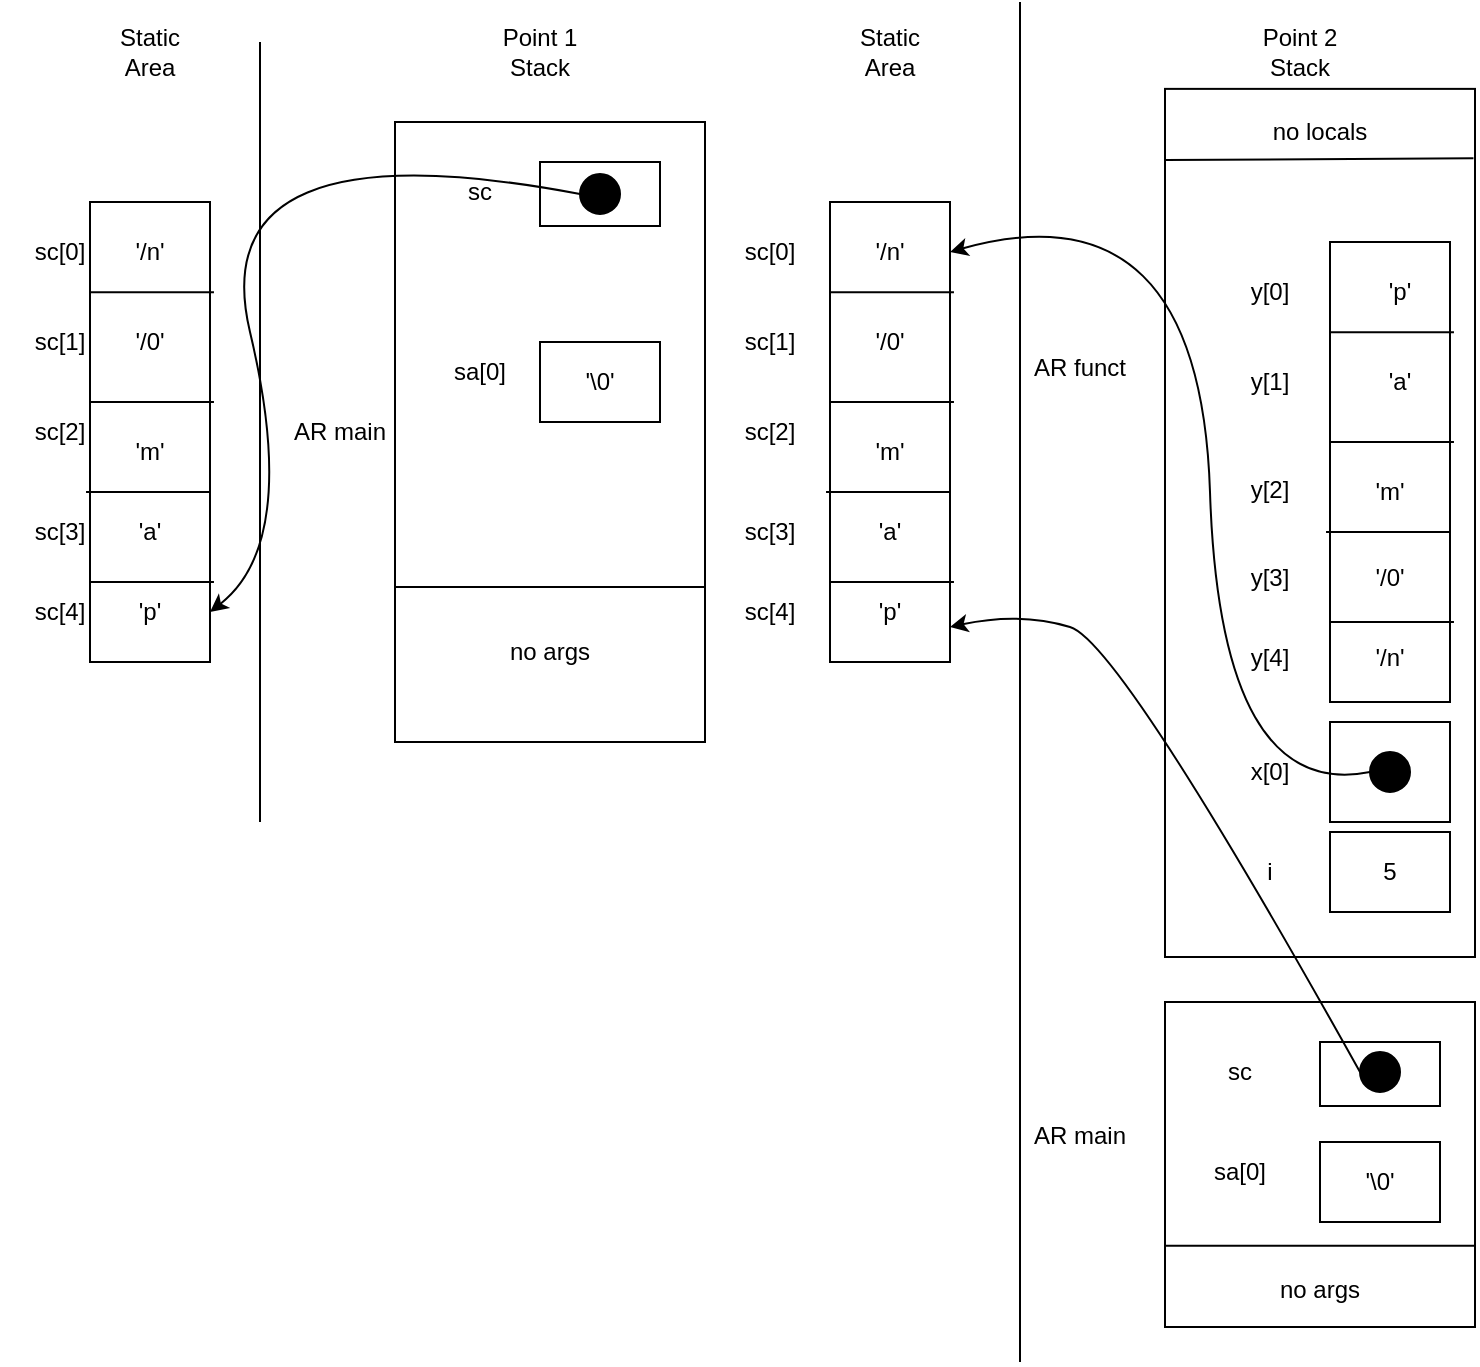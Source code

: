 <mxfile version="15.5.6" type="device"><diagram id="OukCNRDPukKhbD4BXV_s" name="Page-1"><mxGraphModel dx="700" dy="792" grid="1" gridSize="10" guides="1" tooltips="1" connect="1" arrows="1" fold="1" page="1" pageScale="1" pageWidth="850" pageHeight="1100" math="0" shadow="0"><root><mxCell id="0"/><mxCell id="1" parent="0"/><mxCell id="CPLFjXa0mKpdT-VIWQtt-1" value="Point 1 Stack" style="text;html=1;strokeColor=none;fillColor=none;align=center;verticalAlign=middle;whiteSpace=wrap;rounded=0;" vertex="1" parent="1"><mxGeometry x="250" y="30" width="60" height="30" as="geometry"/></mxCell><mxCell id="CPLFjXa0mKpdT-VIWQtt-2" value="" style="endArrow=none;html=1;rounded=0;" edge="1" parent="1"><mxGeometry width="50" height="50" relative="1" as="geometry"><mxPoint x="140" y="430" as="sourcePoint"/><mxPoint x="140" y="40" as="targetPoint"/></mxGeometry></mxCell><mxCell id="CPLFjXa0mKpdT-VIWQtt-3" value="Static Area" style="text;html=1;strokeColor=none;fillColor=none;align=center;verticalAlign=middle;whiteSpace=wrap;rounded=0;" vertex="1" parent="1"><mxGeometry x="55" y="30" width="60" height="30" as="geometry"/></mxCell><mxCell id="CPLFjXa0mKpdT-VIWQtt-4" value="" style="rounded=0;whiteSpace=wrap;html=1;rotation=90;" vertex="1" parent="1"><mxGeometry x="-30" y="205" width="230" height="60" as="geometry"/></mxCell><mxCell id="CPLFjXa0mKpdT-VIWQtt-5" value="" style="endArrow=none;html=1;rounded=0;exitX=0.196;exitY=1;exitDx=0;exitDy=0;exitPerimeter=0;entryX=0.196;entryY=-0.033;entryDx=0;entryDy=0;entryPerimeter=0;" edge="1" parent="1" source="CPLFjXa0mKpdT-VIWQtt-4" target="CPLFjXa0mKpdT-VIWQtt-4"><mxGeometry width="50" height="50" relative="1" as="geometry"><mxPoint x="330" y="420" as="sourcePoint"/><mxPoint x="380" y="370" as="targetPoint"/></mxGeometry></mxCell><mxCell id="CPLFjXa0mKpdT-VIWQtt-6" value="" style="endArrow=none;html=1;rounded=0;exitX=0.196;exitY=1;exitDx=0;exitDy=0;exitPerimeter=0;entryX=0.196;entryY=-0.033;entryDx=0;entryDy=0;entryPerimeter=0;" edge="1" parent="1"><mxGeometry width="50" height="50" relative="1" as="geometry"><mxPoint x="55" y="220.0" as="sourcePoint"/><mxPoint x="116.98" y="220.0" as="targetPoint"/></mxGeometry></mxCell><mxCell id="CPLFjXa0mKpdT-VIWQtt-7" value="" style="endArrow=none;html=1;rounded=0;exitX=0.196;exitY=1;exitDx=0;exitDy=0;exitPerimeter=0;entryX=0.196;entryY=-0.033;entryDx=0;entryDy=0;entryPerimeter=0;" edge="1" parent="1"><mxGeometry width="50" height="50" relative="1" as="geometry"><mxPoint x="53.02" y="265.0" as="sourcePoint"/><mxPoint x="115.0" y="265.0" as="targetPoint"/></mxGeometry></mxCell><mxCell id="CPLFjXa0mKpdT-VIWQtt-8" value="" style="endArrow=none;html=1;rounded=0;exitX=0.196;exitY=1;exitDx=0;exitDy=0;exitPerimeter=0;entryX=0.196;entryY=-0.033;entryDx=0;entryDy=0;entryPerimeter=0;" edge="1" parent="1"><mxGeometry width="50" height="50" relative="1" as="geometry"><mxPoint x="55" y="310.0" as="sourcePoint"/><mxPoint x="116.98" y="310.0" as="targetPoint"/></mxGeometry></mxCell><mxCell id="CPLFjXa0mKpdT-VIWQtt-9" value="sc[0]" style="text;html=1;strokeColor=none;fillColor=none;align=center;verticalAlign=middle;whiteSpace=wrap;rounded=0;" vertex="1" parent="1"><mxGeometry x="10" y="130" width="60" height="30" as="geometry"/></mxCell><mxCell id="CPLFjXa0mKpdT-VIWQtt-10" value="sc[1]" style="text;html=1;strokeColor=none;fillColor=none;align=center;verticalAlign=middle;whiteSpace=wrap;rounded=0;" vertex="1" parent="1"><mxGeometry x="10" y="175" width="60" height="30" as="geometry"/></mxCell><mxCell id="CPLFjXa0mKpdT-VIWQtt-11" value="sc[2]" style="text;html=1;strokeColor=none;fillColor=none;align=center;verticalAlign=middle;whiteSpace=wrap;rounded=0;" vertex="1" parent="1"><mxGeometry x="10" y="220" width="60" height="30" as="geometry"/></mxCell><mxCell id="CPLFjXa0mKpdT-VIWQtt-12" value="sc[3]" style="text;html=1;strokeColor=none;fillColor=none;align=center;verticalAlign=middle;whiteSpace=wrap;rounded=0;" vertex="1" parent="1"><mxGeometry x="10" y="270" width="60" height="30" as="geometry"/></mxCell><mxCell id="CPLFjXa0mKpdT-VIWQtt-13" value="sc[4]" style="text;html=1;strokeColor=none;fillColor=none;align=center;verticalAlign=middle;whiteSpace=wrap;rounded=0;" vertex="1" parent="1"><mxGeometry x="10" y="310" width="60" height="30" as="geometry"/></mxCell><mxCell id="CPLFjXa0mKpdT-VIWQtt-15" value="'/n'" style="text;html=1;strokeColor=none;fillColor=none;align=center;verticalAlign=middle;whiteSpace=wrap;rounded=0;" vertex="1" parent="1"><mxGeometry x="55" y="130" width="60" height="30" as="geometry"/></mxCell><mxCell id="CPLFjXa0mKpdT-VIWQtt-16" value="'/0'" style="text;html=1;strokeColor=none;fillColor=none;align=center;verticalAlign=middle;whiteSpace=wrap;rounded=0;" vertex="1" parent="1"><mxGeometry x="55" y="175" width="60" height="30" as="geometry"/></mxCell><mxCell id="CPLFjXa0mKpdT-VIWQtt-17" value="'m'" style="text;html=1;strokeColor=none;fillColor=none;align=center;verticalAlign=middle;whiteSpace=wrap;rounded=0;" vertex="1" parent="1"><mxGeometry x="55" y="230" width="60" height="30" as="geometry"/></mxCell><mxCell id="CPLFjXa0mKpdT-VIWQtt-18" value="'a'" style="text;html=1;strokeColor=none;fillColor=none;align=center;verticalAlign=middle;whiteSpace=wrap;rounded=0;" vertex="1" parent="1"><mxGeometry x="55" y="270" width="60" height="30" as="geometry"/></mxCell><mxCell id="CPLFjXa0mKpdT-VIWQtt-19" value="'p'" style="text;html=1;strokeColor=none;fillColor=none;align=center;verticalAlign=middle;whiteSpace=wrap;rounded=0;" vertex="1" parent="1"><mxGeometry x="55" y="310" width="60" height="30" as="geometry"/></mxCell><mxCell id="CPLFjXa0mKpdT-VIWQtt-20" value="" style="rounded=0;whiteSpace=wrap;html=1;rotation=90;" vertex="1" parent="1"><mxGeometry x="130" y="157.5" width="310" height="155" as="geometry"/></mxCell><mxCell id="CPLFjXa0mKpdT-VIWQtt-21" value="AR main" style="text;html=1;strokeColor=none;fillColor=none;align=center;verticalAlign=middle;whiteSpace=wrap;rounded=0;" vertex="1" parent="1"><mxGeometry x="150" y="220" width="60" height="30" as="geometry"/></mxCell><mxCell id="CPLFjXa0mKpdT-VIWQtt-22" value="sc" style="text;html=1;strokeColor=none;fillColor=none;align=center;verticalAlign=middle;whiteSpace=wrap;rounded=0;" vertex="1" parent="1"><mxGeometry x="220" y="100" width="60" height="30" as="geometry"/></mxCell><mxCell id="CPLFjXa0mKpdT-VIWQtt-23" value="" style="rounded=0;whiteSpace=wrap;html=1;" vertex="1" parent="1"><mxGeometry x="280" y="100" width="60" height="32" as="geometry"/></mxCell><mxCell id="CPLFjXa0mKpdT-VIWQtt-24" value="" style="ellipse;whiteSpace=wrap;html=1;aspect=fixed;fillColor=#000000;" vertex="1" parent="1"><mxGeometry x="300" y="106" width="20" height="20" as="geometry"/></mxCell><mxCell id="CPLFjXa0mKpdT-VIWQtt-26" value="" style="curved=1;endArrow=classic;html=1;rounded=0;exitX=0;exitY=0.5;exitDx=0;exitDy=0;entryX=1;entryY=0.5;entryDx=0;entryDy=0;" edge="1" parent="1" source="CPLFjXa0mKpdT-VIWQtt-24" target="CPLFjXa0mKpdT-VIWQtt-19"><mxGeometry width="50" height="50" relative="1" as="geometry"><mxPoint x="330" y="420" as="sourcePoint"/><mxPoint x="380" y="370" as="targetPoint"/><Array as="points"><mxPoint x="110" y="80"/><mxPoint x="160" y="290"/></Array></mxGeometry></mxCell><mxCell id="CPLFjXa0mKpdT-VIWQtt-27" value="" style="endArrow=none;html=1;rounded=0;exitX=0.75;exitY=1;exitDx=0;exitDy=0;entryX=0.75;entryY=0;entryDx=0;entryDy=0;" edge="1" parent="1" source="CPLFjXa0mKpdT-VIWQtt-20" target="CPLFjXa0mKpdT-VIWQtt-20"><mxGeometry width="50" height="50" relative="1" as="geometry"><mxPoint x="330" y="410" as="sourcePoint"/><mxPoint x="380" y="360" as="targetPoint"/></mxGeometry></mxCell><mxCell id="CPLFjXa0mKpdT-VIWQtt-28" value="no args" style="text;html=1;strokeColor=none;fillColor=none;align=center;verticalAlign=middle;whiteSpace=wrap;rounded=0;" vertex="1" parent="1"><mxGeometry x="255" y="330" width="60" height="30" as="geometry"/></mxCell><mxCell id="CPLFjXa0mKpdT-VIWQtt-29" value="sa[0]" style="text;html=1;strokeColor=none;fillColor=none;align=center;verticalAlign=middle;whiteSpace=wrap;rounded=0;" vertex="1" parent="1"><mxGeometry x="220" y="190" width="60" height="30" as="geometry"/></mxCell><mxCell id="CPLFjXa0mKpdT-VIWQtt-30" value="'\0'" style="rounded=0;whiteSpace=wrap;html=1;fillColor=#FFFFFF;" vertex="1" parent="1"><mxGeometry x="280" y="190" width="60" height="40" as="geometry"/></mxCell><mxCell id="CPLFjXa0mKpdT-VIWQtt-31" value="Static Area" style="text;html=1;strokeColor=none;fillColor=none;align=center;verticalAlign=middle;whiteSpace=wrap;rounded=0;" vertex="1" parent="1"><mxGeometry x="425" y="30" width="60" height="30" as="geometry"/></mxCell><mxCell id="CPLFjXa0mKpdT-VIWQtt-32" value="" style="rounded=0;whiteSpace=wrap;html=1;rotation=90;" vertex="1" parent="1"><mxGeometry x="340" y="205" width="230" height="60" as="geometry"/></mxCell><mxCell id="CPLFjXa0mKpdT-VIWQtt-33" value="" style="endArrow=none;html=1;rounded=0;exitX=0.196;exitY=1;exitDx=0;exitDy=0;exitPerimeter=0;entryX=0.196;entryY=-0.033;entryDx=0;entryDy=0;entryPerimeter=0;" edge="1" parent="1" source="CPLFjXa0mKpdT-VIWQtt-32" target="CPLFjXa0mKpdT-VIWQtt-32"><mxGeometry width="50" height="50" relative="1" as="geometry"><mxPoint x="700" y="420" as="sourcePoint"/><mxPoint x="750" y="370" as="targetPoint"/></mxGeometry></mxCell><mxCell id="CPLFjXa0mKpdT-VIWQtt-34" value="" style="endArrow=none;html=1;rounded=0;exitX=0.196;exitY=1;exitDx=0;exitDy=0;exitPerimeter=0;entryX=0.196;entryY=-0.033;entryDx=0;entryDy=0;entryPerimeter=0;" edge="1" parent="1"><mxGeometry width="50" height="50" relative="1" as="geometry"><mxPoint x="425" y="220" as="sourcePoint"/><mxPoint x="486.98" y="220" as="targetPoint"/></mxGeometry></mxCell><mxCell id="CPLFjXa0mKpdT-VIWQtt-35" value="" style="endArrow=none;html=1;rounded=0;exitX=0.196;exitY=1;exitDx=0;exitDy=0;exitPerimeter=0;entryX=0.196;entryY=-0.033;entryDx=0;entryDy=0;entryPerimeter=0;" edge="1" parent="1"><mxGeometry width="50" height="50" relative="1" as="geometry"><mxPoint x="423.02" y="265" as="sourcePoint"/><mxPoint x="485" y="265" as="targetPoint"/></mxGeometry></mxCell><mxCell id="CPLFjXa0mKpdT-VIWQtt-36" value="" style="endArrow=none;html=1;rounded=0;exitX=0.196;exitY=1;exitDx=0;exitDy=0;exitPerimeter=0;entryX=0.196;entryY=-0.033;entryDx=0;entryDy=0;entryPerimeter=0;" edge="1" parent="1"><mxGeometry width="50" height="50" relative="1" as="geometry"><mxPoint x="425" y="310" as="sourcePoint"/><mxPoint x="486.98" y="310" as="targetPoint"/></mxGeometry></mxCell><mxCell id="CPLFjXa0mKpdT-VIWQtt-37" value="'/n'" style="text;html=1;strokeColor=none;fillColor=none;align=center;verticalAlign=middle;whiteSpace=wrap;rounded=0;" vertex="1" parent="1"><mxGeometry x="425" y="130" width="60" height="30" as="geometry"/></mxCell><mxCell id="CPLFjXa0mKpdT-VIWQtt-38" value="'/0'" style="text;html=1;strokeColor=none;fillColor=none;align=center;verticalAlign=middle;whiteSpace=wrap;rounded=0;" vertex="1" parent="1"><mxGeometry x="425" y="175" width="60" height="30" as="geometry"/></mxCell><mxCell id="CPLFjXa0mKpdT-VIWQtt-39" value="'m'" style="text;html=1;strokeColor=none;fillColor=none;align=center;verticalAlign=middle;whiteSpace=wrap;rounded=0;" vertex="1" parent="1"><mxGeometry x="425" y="230" width="60" height="30" as="geometry"/></mxCell><mxCell id="CPLFjXa0mKpdT-VIWQtt-40" value="'a'" style="text;html=1;strokeColor=none;fillColor=none;align=center;verticalAlign=middle;whiteSpace=wrap;rounded=0;" vertex="1" parent="1"><mxGeometry x="425" y="270" width="60" height="30" as="geometry"/></mxCell><mxCell id="CPLFjXa0mKpdT-VIWQtt-41" value="'p'" style="text;html=1;strokeColor=none;fillColor=none;align=center;verticalAlign=middle;whiteSpace=wrap;rounded=0;" vertex="1" parent="1"><mxGeometry x="425" y="310" width="60" height="30" as="geometry"/></mxCell><mxCell id="CPLFjXa0mKpdT-VIWQtt-42" value="Point 2 Stack" style="text;html=1;strokeColor=none;fillColor=none;align=center;verticalAlign=middle;whiteSpace=wrap;rounded=0;" vertex="1" parent="1"><mxGeometry x="630" y="30" width="60" height="30" as="geometry"/></mxCell><mxCell id="CPLFjXa0mKpdT-VIWQtt-43" value="" style="endArrow=none;html=1;rounded=0;" edge="1" parent="1"><mxGeometry width="50" height="50" relative="1" as="geometry"><mxPoint x="520" y="700" as="sourcePoint"/><mxPoint x="520" y="20" as="targetPoint"/></mxGeometry></mxCell><mxCell id="CPLFjXa0mKpdT-VIWQtt-44" value="" style="rounded=0;whiteSpace=wrap;html=1;rotation=90;" vertex="1" parent="1"><mxGeometry x="452.97" y="202.97" width="434.06" height="155" as="geometry"/></mxCell><mxCell id="CPLFjXa0mKpdT-VIWQtt-45" value="AR funct" style="text;html=1;strokeColor=none;fillColor=none;align=center;verticalAlign=middle;whiteSpace=wrap;rounded=0;" vertex="1" parent="1"><mxGeometry x="520" y="187.5" width="60" height="30" as="geometry"/></mxCell><mxCell id="CPLFjXa0mKpdT-VIWQtt-47" value="" style="rounded=0;whiteSpace=wrap;html=1;rotation=90;" vertex="1" parent="1"><mxGeometry x="590" y="225" width="230" height="60" as="geometry"/></mxCell><mxCell id="CPLFjXa0mKpdT-VIWQtt-48" value="" style="endArrow=none;html=1;rounded=0;exitX=0.196;exitY=1;exitDx=0;exitDy=0;exitPerimeter=0;entryX=0.196;entryY=-0.033;entryDx=0;entryDy=0;entryPerimeter=0;" edge="1" parent="1" source="CPLFjXa0mKpdT-VIWQtt-47" target="CPLFjXa0mKpdT-VIWQtt-47"><mxGeometry width="50" height="50" relative="1" as="geometry"><mxPoint x="950" y="440" as="sourcePoint"/><mxPoint x="1000" y="390" as="targetPoint"/></mxGeometry></mxCell><mxCell id="CPLFjXa0mKpdT-VIWQtt-49" value="" style="endArrow=none;html=1;rounded=0;exitX=0.196;exitY=1;exitDx=0;exitDy=0;exitPerimeter=0;entryX=0.196;entryY=-0.033;entryDx=0;entryDy=0;entryPerimeter=0;" edge="1" parent="1"><mxGeometry width="50" height="50" relative="1" as="geometry"><mxPoint x="675" y="240" as="sourcePoint"/><mxPoint x="736.98" y="240" as="targetPoint"/></mxGeometry></mxCell><mxCell id="CPLFjXa0mKpdT-VIWQtt-50" value="" style="endArrow=none;html=1;rounded=0;exitX=0.196;exitY=1;exitDx=0;exitDy=0;exitPerimeter=0;entryX=0.196;entryY=-0.033;entryDx=0;entryDy=0;entryPerimeter=0;" edge="1" parent="1"><mxGeometry width="50" height="50" relative="1" as="geometry"><mxPoint x="673.02" y="285" as="sourcePoint"/><mxPoint x="735" y="285" as="targetPoint"/></mxGeometry></mxCell><mxCell id="CPLFjXa0mKpdT-VIWQtt-51" value="" style="endArrow=none;html=1;rounded=0;exitX=0.196;exitY=1;exitDx=0;exitDy=0;exitPerimeter=0;entryX=0.196;entryY=-0.033;entryDx=0;entryDy=0;entryPerimeter=0;" edge="1" parent="1"><mxGeometry width="50" height="50" relative="1" as="geometry"><mxPoint x="675" y="330" as="sourcePoint"/><mxPoint x="736.98" y="330" as="targetPoint"/></mxGeometry></mxCell><mxCell id="CPLFjXa0mKpdT-VIWQtt-52" value="'/n'" style="text;html=1;strokeColor=none;fillColor=none;align=center;verticalAlign=middle;whiteSpace=wrap;rounded=0;" vertex="1" parent="1"><mxGeometry x="675" y="332.5" width="60" height="30" as="geometry"/></mxCell><mxCell id="CPLFjXa0mKpdT-VIWQtt-53" value="'/0'" style="text;html=1;strokeColor=none;fillColor=none;align=center;verticalAlign=middle;whiteSpace=wrap;rounded=0;" vertex="1" parent="1"><mxGeometry x="675" y="292.5" width="60" height="30" as="geometry"/></mxCell><mxCell id="CPLFjXa0mKpdT-VIWQtt-54" value="'m'" style="text;html=1;strokeColor=none;fillColor=none;align=center;verticalAlign=middle;whiteSpace=wrap;rounded=0;" vertex="1" parent="1"><mxGeometry x="675" y="250" width="60" height="30" as="geometry"/></mxCell><mxCell id="CPLFjXa0mKpdT-VIWQtt-55" value="'a'" style="text;html=1;strokeColor=none;fillColor=none;align=center;verticalAlign=middle;whiteSpace=wrap;rounded=0;" vertex="1" parent="1"><mxGeometry x="680" y="195" width="60" height="30" as="geometry"/></mxCell><mxCell id="CPLFjXa0mKpdT-VIWQtt-56" value="'p'" style="text;html=1;strokeColor=none;fillColor=none;align=center;verticalAlign=middle;whiteSpace=wrap;rounded=0;" vertex="1" parent="1"><mxGeometry x="680" y="150" width="60" height="30" as="geometry"/></mxCell><mxCell id="CPLFjXa0mKpdT-VIWQtt-61" value="y[0]" style="text;html=1;strokeColor=none;fillColor=none;align=center;verticalAlign=middle;whiteSpace=wrap;rounded=0;" vertex="1" parent="1"><mxGeometry x="615" y="150" width="60" height="30" as="geometry"/></mxCell><mxCell id="CPLFjXa0mKpdT-VIWQtt-62" value="y[1]" style="text;html=1;strokeColor=none;fillColor=none;align=center;verticalAlign=middle;whiteSpace=wrap;rounded=0;" vertex="1" parent="1"><mxGeometry x="615" y="195" width="60" height="30" as="geometry"/></mxCell><mxCell id="CPLFjXa0mKpdT-VIWQtt-63" value="y[2]" style="text;html=1;strokeColor=none;fillColor=none;align=center;verticalAlign=middle;whiteSpace=wrap;rounded=0;" vertex="1" parent="1"><mxGeometry x="615" y="248.75" width="60" height="30" as="geometry"/></mxCell><mxCell id="CPLFjXa0mKpdT-VIWQtt-64" value="y[3]" style="text;html=1;strokeColor=none;fillColor=none;align=center;verticalAlign=middle;whiteSpace=wrap;rounded=0;" vertex="1" parent="1"><mxGeometry x="615" y="292.5" width="60" height="30" as="geometry"/></mxCell><mxCell id="CPLFjXa0mKpdT-VIWQtt-65" value="y[4]" style="text;html=1;strokeColor=none;fillColor=none;align=center;verticalAlign=middle;whiteSpace=wrap;rounded=0;" vertex="1" parent="1"><mxGeometry x="615" y="332.5" width="60" height="30" as="geometry"/></mxCell><mxCell id="CPLFjXa0mKpdT-VIWQtt-66" value="" style="endArrow=none;html=1;rounded=0;exitX=0.082;exitY=0.998;exitDx=0;exitDy=0;exitPerimeter=0;entryX=0.08;entryY=0.005;entryDx=0;entryDy=0;entryPerimeter=0;" edge="1" parent="1" source="CPLFjXa0mKpdT-VIWQtt-44" target="CPLFjXa0mKpdT-VIWQtt-44"><mxGeometry width="50" height="50" relative="1" as="geometry"><mxPoint x="680" y="260" as="sourcePoint"/><mxPoint x="730" y="210" as="targetPoint"/></mxGeometry></mxCell><mxCell id="CPLFjXa0mKpdT-VIWQtt-67" value="no locals" style="text;html=1;strokeColor=none;fillColor=none;align=center;verticalAlign=middle;whiteSpace=wrap;rounded=0;" vertex="1" parent="1"><mxGeometry x="640" y="70" width="60" height="30" as="geometry"/></mxCell><mxCell id="CPLFjXa0mKpdT-VIWQtt-68" value="sc[0]" style="text;html=1;strokeColor=none;fillColor=none;align=center;verticalAlign=middle;whiteSpace=wrap;rounded=0;" vertex="1" parent="1"><mxGeometry x="365" y="130" width="60" height="30" as="geometry"/></mxCell><mxCell id="CPLFjXa0mKpdT-VIWQtt-69" value="sc[1]" style="text;html=1;strokeColor=none;fillColor=none;align=center;verticalAlign=middle;whiteSpace=wrap;rounded=0;" vertex="1" parent="1"><mxGeometry x="365" y="175" width="60" height="30" as="geometry"/></mxCell><mxCell id="CPLFjXa0mKpdT-VIWQtt-70" value="sc[2]" style="text;html=1;strokeColor=none;fillColor=none;align=center;verticalAlign=middle;whiteSpace=wrap;rounded=0;" vertex="1" parent="1"><mxGeometry x="365" y="220" width="60" height="30" as="geometry"/></mxCell><mxCell id="CPLFjXa0mKpdT-VIWQtt-71" value="sc[3]" style="text;html=1;strokeColor=none;fillColor=none;align=center;verticalAlign=middle;whiteSpace=wrap;rounded=0;" vertex="1" parent="1"><mxGeometry x="365" y="270" width="60" height="30" as="geometry"/></mxCell><mxCell id="CPLFjXa0mKpdT-VIWQtt-72" value="sc[4]" style="text;html=1;strokeColor=none;fillColor=none;align=center;verticalAlign=middle;whiteSpace=wrap;rounded=0;" vertex="1" parent="1"><mxGeometry x="365" y="310" width="60" height="30" as="geometry"/></mxCell><mxCell id="CPLFjXa0mKpdT-VIWQtt-73" value="" style="rounded=0;whiteSpace=wrap;html=1;rotation=90;" vertex="1" parent="1"><mxGeometry x="680" y="375" width="50" height="60" as="geometry"/></mxCell><mxCell id="CPLFjXa0mKpdT-VIWQtt-83" value="x[0]" style="text;html=1;strokeColor=none;fillColor=none;align=center;verticalAlign=middle;whiteSpace=wrap;rounded=0;" vertex="1" parent="1"><mxGeometry x="615" y="390" width="60" height="30" as="geometry"/></mxCell><mxCell id="CPLFjXa0mKpdT-VIWQtt-88" value="" style="ellipse;whiteSpace=wrap;html=1;aspect=fixed;fillColor=#000000;" vertex="1" parent="1"><mxGeometry x="695" y="395" width="20" height="20" as="geometry"/></mxCell><mxCell id="CPLFjXa0mKpdT-VIWQtt-89" value="" style="curved=1;endArrow=classic;html=1;rounded=0;exitX=0;exitY=0.5;exitDx=0;exitDy=0;entryX=1;entryY=0.5;entryDx=0;entryDy=0;" edge="1" parent="1" source="CPLFjXa0mKpdT-VIWQtt-88" target="CPLFjXa0mKpdT-VIWQtt-37"><mxGeometry width="50" height="50" relative="1" as="geometry"><mxPoint x="550" y="460" as="sourcePoint"/><mxPoint x="600" y="410" as="targetPoint"/><Array as="points"><mxPoint x="620" y="420"/><mxPoint x="610" y="110"/></Array></mxGeometry></mxCell><mxCell id="CPLFjXa0mKpdT-VIWQtt-122" value="i" style="text;html=1;strokeColor=none;fillColor=none;align=center;verticalAlign=middle;whiteSpace=wrap;rounded=0;" vertex="1" parent="1"><mxGeometry x="615" y="440" width="60" height="30" as="geometry"/></mxCell><mxCell id="CPLFjXa0mKpdT-VIWQtt-124" value="5" style="rounded=0;whiteSpace=wrap;html=1;fillColor=#FFFFFF;" vertex="1" parent="1"><mxGeometry x="675" y="435" width="60" height="40" as="geometry"/></mxCell><mxCell id="CPLFjXa0mKpdT-VIWQtt-126" value="" style="rounded=0;whiteSpace=wrap;html=1;rotation=90;" vertex="1" parent="1"><mxGeometry x="588.75" y="523.75" width="162.5" height="155" as="geometry"/></mxCell><mxCell id="CPLFjXa0mKpdT-VIWQtt-127" value="AR main" style="text;html=1;strokeColor=none;fillColor=none;align=center;verticalAlign=middle;whiteSpace=wrap;rounded=0;" vertex="1" parent="1"><mxGeometry x="520" y="572" width="60" height="30" as="geometry"/></mxCell><mxCell id="CPLFjXa0mKpdT-VIWQtt-128" value="sc" style="text;html=1;strokeColor=none;fillColor=none;align=center;verticalAlign=middle;whiteSpace=wrap;rounded=0;" vertex="1" parent="1"><mxGeometry x="600" y="540" width="60" height="30" as="geometry"/></mxCell><mxCell id="CPLFjXa0mKpdT-VIWQtt-129" value="" style="rounded=0;whiteSpace=wrap;html=1;" vertex="1" parent="1"><mxGeometry x="670" y="540" width="60" height="32" as="geometry"/></mxCell><mxCell id="CPLFjXa0mKpdT-VIWQtt-130" value="" style="ellipse;whiteSpace=wrap;html=1;aspect=fixed;fillColor=#000000;" vertex="1" parent="1"><mxGeometry x="690" y="545" width="20" height="20" as="geometry"/></mxCell><mxCell id="CPLFjXa0mKpdT-VIWQtt-131" value="" style="curved=1;endArrow=classic;html=1;rounded=0;exitX=0;exitY=0.5;exitDx=0;exitDy=0;entryX=1;entryY=0.75;entryDx=0;entryDy=0;" edge="1" parent="1" source="CPLFjXa0mKpdT-VIWQtt-130" target="CPLFjXa0mKpdT-VIWQtt-41"><mxGeometry width="50" height="50" relative="1" as="geometry"><mxPoint x="725" y="890" as="sourcePoint"/><mxPoint x="510" y="795" as="targetPoint"/><Array as="points"><mxPoint x="570" y="340"/><mxPoint x="520" y="325"/></Array></mxGeometry></mxCell><mxCell id="CPLFjXa0mKpdT-VIWQtt-132" value="" style="endArrow=none;html=1;rounded=0;exitX=0.75;exitY=1;exitDx=0;exitDy=0;entryX=0.75;entryY=0;entryDx=0;entryDy=0;" edge="1" parent="1" source="CPLFjXa0mKpdT-VIWQtt-126" target="CPLFjXa0mKpdT-VIWQtt-126"><mxGeometry width="50" height="50" relative="1" as="geometry"><mxPoint x="725" y="880" as="sourcePoint"/><mxPoint x="775" y="830" as="targetPoint"/></mxGeometry></mxCell><mxCell id="CPLFjXa0mKpdT-VIWQtt-133" value="no args" style="text;html=1;strokeColor=none;fillColor=none;align=center;verticalAlign=middle;whiteSpace=wrap;rounded=0;" vertex="1" parent="1"><mxGeometry x="640" y="648.75" width="60" height="30" as="geometry"/></mxCell><mxCell id="CPLFjXa0mKpdT-VIWQtt-134" value="sa[0]" style="text;html=1;strokeColor=none;fillColor=none;align=center;verticalAlign=middle;whiteSpace=wrap;rounded=0;" vertex="1" parent="1"><mxGeometry x="600" y="590" width="60" height="30" as="geometry"/></mxCell><mxCell id="CPLFjXa0mKpdT-VIWQtt-135" value="'\0'" style="rounded=0;whiteSpace=wrap;html=1;fillColor=#FFFFFF;" vertex="1" parent="1"><mxGeometry x="670" y="590" width="60" height="40" as="geometry"/></mxCell></root></mxGraphModel></diagram></mxfile>